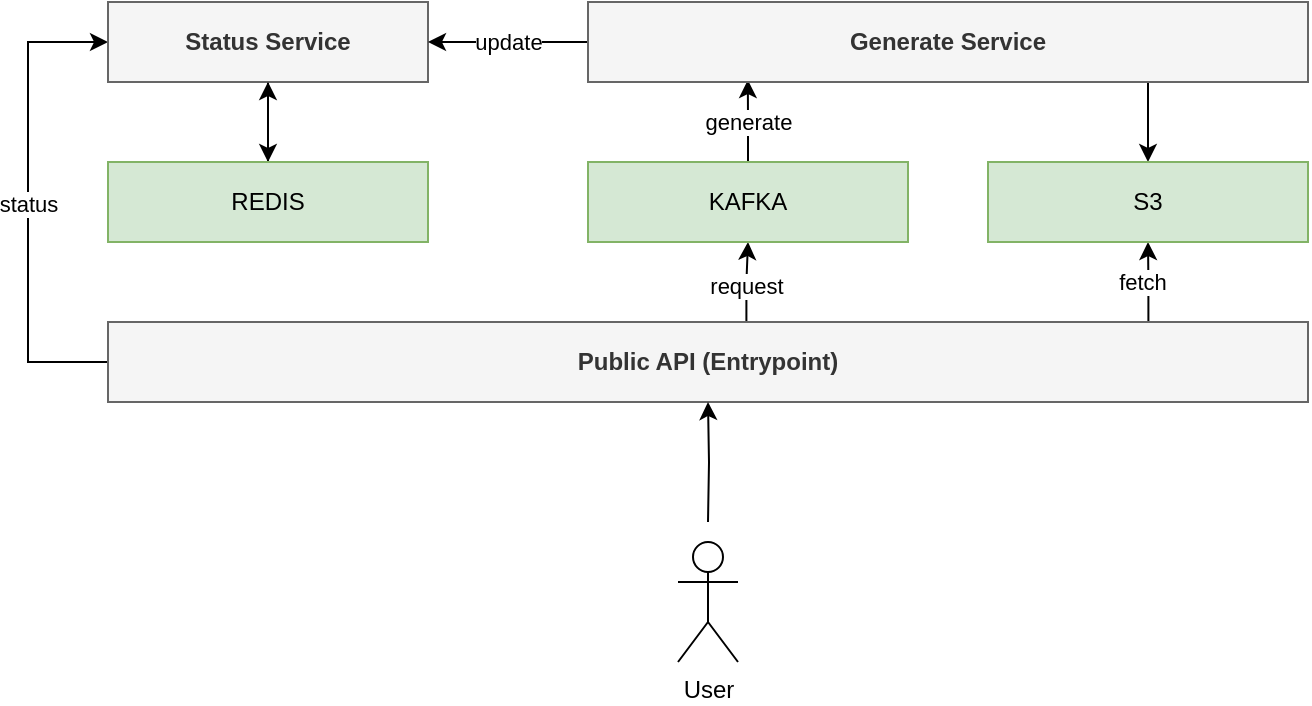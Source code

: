 <mxfile version="14.6.13" type="device"><diagram id="E0pvL2_kkSeFDYHhwUxj" name="Page-1"><mxGraphModel dx="946" dy="609" grid="0" gridSize="10" guides="1" tooltips="1" connect="1" arrows="1" fold="1" page="1" pageScale="1" pageWidth="827" pageHeight="1169" math="0" shadow="0"><root><mxCell id="0"/><mxCell id="1" parent="0"/><mxCell id="xaG4PU2_LOIayVljQnCf-21" style="edgeStyle=orthogonalEdgeStyle;rounded=0;orthogonalLoop=1;jettySize=auto;html=1;entryX=0.5;entryY=1;entryDx=0;entryDy=0;startArrow=none;startFill=0;exitX=0.532;exitY=0;exitDx=0;exitDy=0;exitPerimeter=0;" parent="1" source="xaG4PU2_LOIayVljQnCf-1" target="xaG4PU2_LOIayVljQnCf-4" edge="1"><mxGeometry relative="1" as="geometry"/></mxCell><mxCell id="xaG4PU2_LOIayVljQnCf-42" value="request" style="edgeLabel;html=1;align=center;verticalAlign=middle;resizable=0;points=[];" parent="xaG4PU2_LOIayVljQnCf-21" vertex="1" connectable="0"><mxGeometry x="-0.118" relative="1" as="geometry"><mxPoint as="offset"/></mxGeometry></mxCell><mxCell id="xaG4PU2_LOIayVljQnCf-26" style="edgeStyle=orthogonalEdgeStyle;rounded=0;orthogonalLoop=1;jettySize=auto;html=1;exitX=0;exitY=0.5;exitDx=0;exitDy=0;entryX=0;entryY=0.5;entryDx=0;entryDy=0;startArrow=none;startFill=0;" parent="1" source="xaG4PU2_LOIayVljQnCf-1" target="xaG4PU2_LOIayVljQnCf-2" edge="1"><mxGeometry relative="1" as="geometry"><Array as="points"><mxPoint x="120" y="380"/><mxPoint x="120" y="220"/></Array></mxGeometry></mxCell><mxCell id="xaG4PU2_LOIayVljQnCf-29" value="status" style="edgeLabel;html=1;align=center;verticalAlign=middle;resizable=0;points=[];" parent="xaG4PU2_LOIayVljQnCf-26" vertex="1" connectable="0"><mxGeometry x="0.105" y="4" relative="1" as="geometry"><mxPoint x="4" y="13" as="offset"/></mxGeometry></mxCell><mxCell id="xaG4PU2_LOIayVljQnCf-33" style="edgeStyle=orthogonalEdgeStyle;rounded=0;orthogonalLoop=1;jettySize=auto;html=1;exitX=0.867;exitY=0;exitDx=0;exitDy=0;entryX=0.5;entryY=1;entryDx=0;entryDy=0;startArrow=none;startFill=0;exitPerimeter=0;" parent="1" source="xaG4PU2_LOIayVljQnCf-1" target="xaG4PU2_LOIayVljQnCf-8" edge="1"><mxGeometry relative="1" as="geometry"/></mxCell><mxCell id="xaG4PU2_LOIayVljQnCf-41" value="fetch" style="edgeLabel;html=1;align=center;verticalAlign=middle;resizable=0;points=[];" parent="xaG4PU2_LOIayVljQnCf-33" vertex="1" connectable="0"><mxGeometry x="0.005" y="3" relative="1" as="geometry"><mxPoint as="offset"/></mxGeometry></mxCell><mxCell id="xaG4PU2_LOIayVljQnCf-1" value="&lt;b&gt;Public API (Entrypoint)&lt;/b&gt;" style="rounded=0;whiteSpace=wrap;html=1;fillColor=#f5f5f5;strokeColor=#666666;fontColor=#333333;" parent="1" vertex="1"><mxGeometry x="160" y="360" width="600" height="40" as="geometry"/></mxCell><mxCell id="xaG4PU2_LOIayVljQnCf-39" style="edgeStyle=orthogonalEdgeStyle;rounded=0;orthogonalLoop=1;jettySize=auto;html=1;entryX=0.5;entryY=0;entryDx=0;entryDy=0;startArrow=none;startFill=0;" parent="1" target="xaG4PU2_LOIayVljQnCf-7" edge="1"><mxGeometry relative="1" as="geometry"><mxPoint x="240" y="240" as="sourcePoint"/><Array as="points"><mxPoint x="240" y="240"/><mxPoint x="240" y="240"/></Array></mxGeometry></mxCell><mxCell id="xaG4PU2_LOIayVljQnCf-2" value="&lt;b&gt;Status Service&lt;/b&gt;" style="rounded=0;whiteSpace=wrap;html=1;fillColor=#f5f5f5;strokeColor=#666666;fontColor=#333333;" parent="1" vertex="1"><mxGeometry x="160" y="200" width="160" height="40" as="geometry"/></mxCell><mxCell id="xaG4PU2_LOIayVljQnCf-30" style="edgeStyle=orthogonalEdgeStyle;rounded=0;orthogonalLoop=1;jettySize=auto;html=1;exitX=0.5;exitY=0;exitDx=0;exitDy=0;entryX=0.222;entryY=0.975;entryDx=0;entryDy=0;startArrow=none;startFill=0;entryPerimeter=0;" parent="1" source="xaG4PU2_LOIayVljQnCf-4" target="xaG4PU2_LOIayVljQnCf-5" edge="1"><mxGeometry relative="1" as="geometry"/></mxCell><mxCell id="xaG4PU2_LOIayVljQnCf-32" value="generate" style="edgeLabel;html=1;align=center;verticalAlign=middle;resizable=0;points=[];" parent="xaG4PU2_LOIayVljQnCf-30" vertex="1" connectable="0"><mxGeometry x="0.094" relative="1" as="geometry"><mxPoint y="2" as="offset"/></mxGeometry></mxCell><mxCell id="xaG4PU2_LOIayVljQnCf-4" value="KAFKA" style="rounded=0;whiteSpace=wrap;html=1;fillColor=#d5e8d4;strokeColor=#82b366;" parent="1" vertex="1"><mxGeometry x="400" y="280" width="160" height="40" as="geometry"/></mxCell><mxCell id="xaG4PU2_LOIayVljQnCf-23" style="edgeStyle=orthogonalEdgeStyle;rounded=0;orthogonalLoop=1;jettySize=auto;html=1;entryX=1;entryY=0.5;entryDx=0;entryDy=0;startArrow=none;startFill=0;" parent="1" source="xaG4PU2_LOIayVljQnCf-5" target="xaG4PU2_LOIayVljQnCf-2" edge="1"><mxGeometry relative="1" as="geometry"/></mxCell><mxCell id="xaG4PU2_LOIayVljQnCf-27" value="update" style="edgeLabel;html=1;align=center;verticalAlign=middle;resizable=0;points=[];" parent="xaG4PU2_LOIayVljQnCf-23" vertex="1" connectable="0"><mxGeometry x="0.15" y="-2" relative="1" as="geometry"><mxPoint x="6" y="2" as="offset"/></mxGeometry></mxCell><mxCell id="xaG4PU2_LOIayVljQnCf-34" style="edgeStyle=orthogonalEdgeStyle;rounded=0;orthogonalLoop=1;jettySize=auto;html=1;exitX=0.75;exitY=1;exitDx=0;exitDy=0;entryX=0.5;entryY=0;entryDx=0;entryDy=0;startArrow=none;startFill=0;" parent="1" source="xaG4PU2_LOIayVljQnCf-5" target="xaG4PU2_LOIayVljQnCf-8" edge="1"><mxGeometry relative="1" as="geometry"><Array as="points"><mxPoint x="680" y="240"/></Array></mxGeometry></mxCell><mxCell id="xaG4PU2_LOIayVljQnCf-5" value="&lt;b&gt;Generate Service&lt;/b&gt;" style="rounded=0;whiteSpace=wrap;html=1;fillColor=#f5f5f5;strokeColor=#666666;fontColor=#333333;" parent="1" vertex="1"><mxGeometry x="400" y="200" width="360" height="40" as="geometry"/></mxCell><mxCell id="xaG4PU2_LOIayVljQnCf-40" style="edgeStyle=orthogonalEdgeStyle;rounded=0;orthogonalLoop=1;jettySize=auto;html=1;exitX=0.5;exitY=0;exitDx=0;exitDy=0;entryX=0.5;entryY=1;entryDx=0;entryDy=0;startArrow=none;startFill=0;" parent="1" source="xaG4PU2_LOIayVljQnCf-7" target="xaG4PU2_LOIayVljQnCf-2" edge="1"><mxGeometry relative="1" as="geometry"/></mxCell><mxCell id="xaG4PU2_LOIayVljQnCf-7" value="REDIS" style="rounded=0;whiteSpace=wrap;html=1;fillColor=#d5e8d4;strokeColor=#82b366;" parent="1" vertex="1"><mxGeometry x="160" y="280" width="160" height="40" as="geometry"/></mxCell><mxCell id="xaG4PU2_LOIayVljQnCf-8" value="S3" style="rounded=0;whiteSpace=wrap;html=1;fillColor=#d5e8d4;strokeColor=#82b366;" parent="1" vertex="1"><mxGeometry x="600" y="280" width="160" height="40" as="geometry"/></mxCell><mxCell id="xaG4PU2_LOIayVljQnCf-44" style="edgeStyle=orthogonalEdgeStyle;rounded=0;orthogonalLoop=1;jettySize=auto;html=1;entryX=0.5;entryY=1;entryDx=0;entryDy=0;startArrow=none;startFill=0;" parent="1" target="xaG4PU2_LOIayVljQnCf-1" edge="1"><mxGeometry relative="1" as="geometry"><mxPoint x="460" y="460" as="sourcePoint"/></mxGeometry></mxCell><mxCell id="xaG4PU2_LOIayVljQnCf-43" value="User" style="shape=umlActor;verticalLabelPosition=bottom;verticalAlign=top;html=1;outlineConnect=0;" parent="1" vertex="1"><mxGeometry x="445" y="470" width="30" height="60" as="geometry"/></mxCell></root></mxGraphModel></diagram></mxfile>